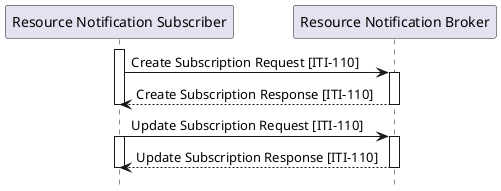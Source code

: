 @startuml
hide footbox
participant "Resource Notification Subscriber" as  Subscriber
participant "Resource Notification Broker" as  Broker
activate Subscriber
Subscriber -> Broker : Create Subscription Request [ITI-110]
activate Broker
/'
participant "Resource Notification Recipient" as  Recipient
opt handskake HTTPS   
  Broker -> Recipient: Handshake Notification
  alt Handshake Success
  Recipient -> Broker: 200 OK 
  else Handshake Failure
  Recipient ->Broker: 404 Not Found
  end
end
'/
Broker --> Subscriber :Create Subscription Response [ITI-110]
deactivate Broker
deactivate Subscriber


Subscriber -> Broker: Update Subscription Request [ITI-110]
activate Subscriber
activate Broker
Broker --> Subscriber: Update Subscription Response [ITI-110]
deactivate Broker
deactivate Subscriber

@enduml
